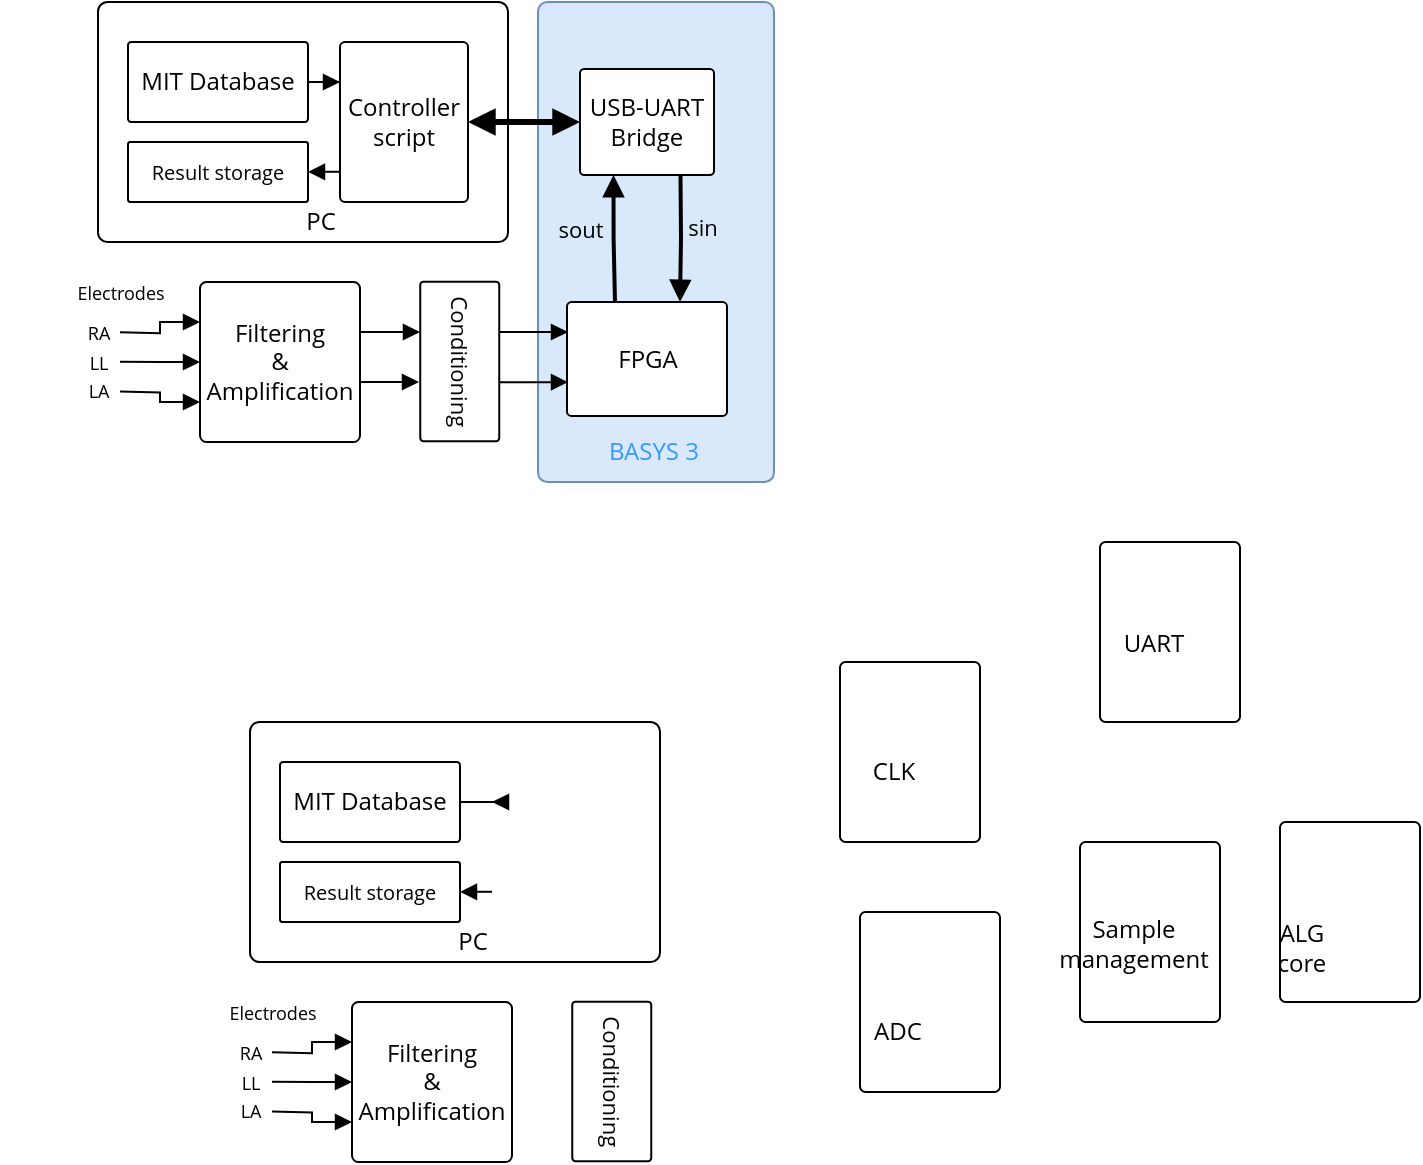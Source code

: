 <mxfile version="20.0.1" type="github"><diagram id="rzP6tae6U1hc_79Av_jn" name="Page-1"><mxGraphModel dx="1186" dy="798" grid="1" gridSize="10" guides="1" tooltips="1" connect="1" arrows="1" fold="1" page="1" pageScale="1" pageWidth="827" pageHeight="1169" math="0" shadow="0"><root><mxCell id="0"/><mxCell id="1" parent="0"/><mxCell id="Vbl4ubo63HSukG35lJOd-6" value="" style="group" parent="1" vertex="1" connectable="0"><mxGeometry x="74" y="60" width="215" height="200" as="geometry"/></mxCell><mxCell id="gfudyUD8hbizQsuXedw7-13" value="&lt;font data-font-src=&quot;https://fonts.googleapis.com/css?family=Open+Sans&quot; face=&quot;Open Sans&quot;&gt;PC&lt;/font&gt;" style="rounded=1;whiteSpace=wrap;html=1;movableLabel=1;arcSize=4;" parent="Vbl4ubo63HSukG35lJOd-6" vertex="1"><mxGeometry x="-15" y="-20" width="205" height="120" as="geometry"><mxPoint x="9" y="50" as="offset"/></mxGeometry></mxCell><mxCell id="Vbl4ubo63HSukG35lJOd-12" value="" style="edgeStyle=orthogonalEdgeStyle;rounded=0;orthogonalLoop=1;jettySize=auto;html=1;fontFamily=Open Sans;fontSource=https%3A%2F%2Ffonts.googleapis.com%2Fcss%3Ffamily%3DOpen%2BSans;entryX=0;entryY=0.25;entryDx=0;entryDy=0;endArrow=block;endFill=1;" parent="Vbl4ubo63HSukG35lJOd-6" source="gfudyUD8hbizQsuXedw7-15" target="gfudyUD8hbizQsuXedw7-14" edge="1"><mxGeometry relative="1" as="geometry"/></mxCell><mxCell id="gfudyUD8hbizQsuXedw7-15" value="&lt;font data-font-src=&quot;https://fonts.googleapis.com/css?family=Open+Sans&quot; face=&quot;Open Sans&quot;&gt;MIT Database&lt;/font&gt;" style="rounded=1;whiteSpace=wrap;html=1;arcSize=4;" parent="Vbl4ubo63HSukG35lJOd-6" vertex="1"><mxGeometry width="90" height="40" as="geometry"/></mxCell><mxCell id="gfudyUD8hbizQsuXedw7-24" value="&lt;font data-font-src=&quot;https://fonts.googleapis.com/css?family=Open+Sans&quot; face=&quot;Open Sans&quot; style=&quot;font-size: 10px&quot;&gt;Result storage&lt;/font&gt;" style="rounded=1;whiteSpace=wrap;html=1;arcSize=4;" parent="Vbl4ubo63HSukG35lJOd-6" vertex="1"><mxGeometry y="50" width="90" height="30" as="geometry"/></mxCell><mxCell id="gfudyUD8hbizQsuXedw7-14" value="&lt;font data-font-src=&quot;https://fonts.googleapis.com/css?family=Open+Sans&quot; face=&quot;Open Sans&quot;&gt;Controller&lt;br&gt;script&lt;br&gt;&lt;/font&gt;" style="rounded=1;whiteSpace=wrap;html=1;imageWidth=24;arcSize=4;" parent="Vbl4ubo63HSukG35lJOd-6" vertex="1"><mxGeometry x="106" width="64" height="80" as="geometry"/></mxCell><mxCell id="Vbl4ubo63HSukG35lJOd-16" value="" style="edgeStyle=orthogonalEdgeStyle;rounded=0;orthogonalLoop=1;jettySize=auto;html=1;fontFamily=Open Sans;fontSource=https%3A%2F%2Ffonts.googleapis.com%2Fcss%3Ffamily%3DOpen%2BSans;entryX=0;entryY=0.25;entryDx=0;entryDy=0;startArrow=block;startFill=1;endArrow=none;endFill=0;" parent="Vbl4ubo63HSukG35lJOd-6" edge="1"><mxGeometry relative="1" as="geometry"><mxPoint x="90" y="64.89" as="sourcePoint"/><mxPoint x="106" y="64.89" as="targetPoint"/></mxGeometry></mxCell><mxCell id="Vbl4ubo63HSukG35lJOd-4" value="" style="group" parent="Vbl4ubo63HSukG35lJOd-6" vertex="1" connectable="0"><mxGeometry x="-64" y="110" width="180" height="90" as="geometry"/></mxCell><mxCell id="gfudyUD8hbizQsuXedw7-17" style="edgeStyle=orthogonalEdgeStyle;rounded=0;orthogonalLoop=1;jettySize=auto;html=1;exitX=0;exitY=0.75;exitDx=0;exitDy=0;fontSize=9;fontColor=#3399FF;startArrow=block;startFill=1;endArrow=none;endFill=0;" parent="Vbl4ubo63HSukG35lJOd-4" source="Tux2hPUuRy_x0GbL0UM1-5" edge="1"><mxGeometry relative="1" as="geometry"><mxPoint x="60" y="64.696" as="targetPoint"/></mxGeometry></mxCell><mxCell id="gfudyUD8hbizQsuXedw7-18" style="edgeStyle=orthogonalEdgeStyle;rounded=0;orthogonalLoop=1;jettySize=auto;html=1;exitX=0;exitY=0.5;exitDx=0;exitDy=0;fontSize=9;fontColor=#3399FF;startArrow=block;startFill=1;endArrow=none;endFill=0;" parent="Vbl4ubo63HSukG35lJOd-4" source="Tux2hPUuRy_x0GbL0UM1-5" edge="1"><mxGeometry relative="1" as="geometry"><mxPoint x="60" y="49.913" as="targetPoint"/></mxGeometry></mxCell><mxCell id="gfudyUD8hbizQsuXedw7-19" style="edgeStyle=orthogonalEdgeStyle;rounded=0;orthogonalLoop=1;jettySize=auto;html=1;exitX=0;exitY=0.25;exitDx=0;exitDy=0;fontSize=9;fontColor=#3399FF;startArrow=block;startFill=1;endArrow=none;endFill=0;" parent="Vbl4ubo63HSukG35lJOd-4" source="Tux2hPUuRy_x0GbL0UM1-5" edge="1"><mxGeometry relative="1" as="geometry"><mxPoint x="60" y="35.13" as="targetPoint"/></mxGeometry></mxCell><mxCell id="Tux2hPUuRy_x0GbL0UM1-5" value="&lt;font face=&quot;Open Sans&quot;&gt;Filtering&lt;br&gt;&amp;amp;&lt;br&gt;Amplification&lt;br&gt;&lt;/font&gt;" style="rounded=1;whiteSpace=wrap;html=1;arcSize=4;" parent="Vbl4ubo63HSukG35lJOd-4" vertex="1"><mxGeometry x="100" y="10" width="80" height="80" as="geometry"/></mxCell><mxCell id="gfudyUD8hbizQsuXedw7-20" value="&lt;font data-font-src=&quot;https://fonts.googleapis.com/css?family=Open+Sans&quot; color=&quot;#000000&quot;&gt;RA&lt;/font&gt;" style="text;html=1;align=center;verticalAlign=middle;resizable=0;points=[];autosize=1;strokeColor=none;fillColor=none;fontSize=9;fontColor=#3399FF;fontFamily=Open Sans;fontSource=https%3A%2F%2Ffonts.googleapis.com%2Fcss%3Ffamily%3DOpen%2BSans;" parent="Vbl4ubo63HSukG35lJOd-4" vertex="1"><mxGeometry x="34" y="26" width="30" height="20" as="geometry"/></mxCell><mxCell id="gfudyUD8hbizQsuXedw7-21" value="&lt;font data-font-src=&quot;https://fonts.googleapis.com/css?family=Open+Sans&quot; color=&quot;#000000&quot;&gt;LL&lt;/font&gt;" style="text;html=1;align=center;verticalAlign=middle;resizable=0;points=[];autosize=1;strokeColor=none;fillColor=none;fontSize=9;fontColor=#3399FF;fontFamily=Open Sans;fontSource=https%3A%2F%2Ffonts.googleapis.com%2Fcss%3Ffamily%3DOpen%2BSans;" parent="Vbl4ubo63HSukG35lJOd-4" vertex="1"><mxGeometry x="39" y="41" width="20" height="20" as="geometry"/></mxCell><mxCell id="gfudyUD8hbizQsuXedw7-22" value="&lt;font data-font-src=&quot;https://fonts.googleapis.com/css?family=Open+Sans&quot; face=&quot;Open Sans&quot; color=&quot;#000000&quot;&gt;LA&lt;/font&gt;" style="text;html=1;align=center;verticalAlign=middle;resizable=0;points=[];autosize=1;strokeColor=none;fillColor=none;fontSize=9;fontColor=#3399FF;" parent="Vbl4ubo63HSukG35lJOd-4" vertex="1"><mxGeometry x="34" y="55" width="30" height="20" as="geometry"/></mxCell><mxCell id="Tux2hPUuRy_x0GbL0UM1-11" value="&lt;font data-font-src=&quot;https://fonts.googleapis.com/css?family=Open+Sans&quot; style=&quot;font-size: 9px;&quot;&gt;Electrodes&lt;/font&gt;" style="text;html=1;align=center;verticalAlign=middle;resizable=0;points=[];autosize=1;strokeColor=none;fillColor=none;fontFamily=Open Sans;fontSource=https%3A%2F%2Ffonts.googleapis.com%2Fcss%3Ffamily%3DOpen%2BSans;fontSize=9;" parent="Vbl4ubo63HSukG35lJOd-4" vertex="1"><mxGeometry x="30" y="6" width="60" height="20" as="geometry"/></mxCell><mxCell id="Vbl4ubo63HSukG35lJOd-26" value="&lt;font style=&quot;font-size: 11px;&quot; face=&quot;Open Sans&quot;&gt;Conditioning&lt;/font&gt;" style="rounded=1;whiteSpace=wrap;html=1;arcSize=4;rotation=90;" parent="Vbl4ubo63HSukG35lJOd-6" vertex="1"><mxGeometry x="126" y="140" width="79.75" height="39.5" as="geometry"/></mxCell><mxCell id="Vbl4ubo63HSukG35lJOd-27" style="edgeStyle=orthogonalEdgeStyle;rounded=0;orthogonalLoop=1;jettySize=auto;html=1;endArrow=block;endFill=1;entryX=0.006;entryY=0.261;entryDx=0;entryDy=0;entryPerimeter=0;" parent="1" edge="1"><mxGeometry relative="1" as="geometry"><mxPoint x="190" y="230" as="sourcePoint"/><mxPoint x="219.51" y="229.617" as="targetPoint"/><Array as="points"/></mxGeometry></mxCell><mxCell id="Vbl4ubo63HSukG35lJOd-28" style="edgeStyle=orthogonalEdgeStyle;rounded=0;orthogonalLoop=1;jettySize=auto;html=1;endArrow=block;endFill=1;entryX=0.006;entryY=0.261;entryDx=0;entryDy=0;entryPerimeter=0;" parent="1" edge="1"><mxGeometry relative="1" as="geometry"><mxPoint x="190" y="205" as="sourcePoint"/><mxPoint x="219.99" y="204.997" as="targetPoint"/></mxGeometry></mxCell><mxCell id="Vbl4ubo63HSukG35lJOd-32" value="" style="group" parent="1" vertex="1" connectable="0"><mxGeometry x="278" y="73.5" width="118" height="347.5" as="geometry"/></mxCell><mxCell id="Tux2hPUuRy_x0GbL0UM1-7" value="Pmod" style="text;html=1;align=center;verticalAlign=middle;resizable=0;points=[];autosize=1;strokeColor=none;fillColor=none;" parent="Vbl4ubo63HSukG35lJOd-32" vertex="1"><mxGeometry x="1" y="121.5" width="50" height="20" as="geometry"/></mxCell><mxCell id="Tux2hPUuRy_x0GbL0UM1-4" value="&lt;font data-font-src=&quot;https://fonts.googleapis.com/css?family=Open+Sans&quot; face=&quot;Open Sans&quot; color=&quot;#3399ff&quot;&gt;BASYS 3&lt;/font&gt;" style="rounded=1;whiteSpace=wrap;html=1;spacingBottom=73;fillColor=#dae8fc;strokeColor=#6c8ebf;movableLabel=1;arcSize=4;" parent="Vbl4ubo63HSukG35lJOd-32" vertex="1"><mxGeometry x="1" y="-33.5" width="118" height="240" as="geometry"><mxPoint x="-1" y="141" as="offset"/></mxGeometry></mxCell><mxCell id="Vbl4ubo63HSukG35lJOd-18" style="edgeStyle=orthogonalEdgeStyle;rounded=0;orthogonalLoop=1;jettySize=auto;html=1;entryX=0.75;entryY=1;entryDx=0;entryDy=0;fontFamily=Open Sans;fontSource=https%3A%2F%2Ffonts.googleapis.com%2Fcss%3Ffamily%3DOpen%2BSans;startArrow=block;startFill=1;endArrow=none;endFill=0;strokeWidth=2;fillColor=default;" parent="Vbl4ubo63HSukG35lJOd-32" target="Tux2hPUuRy_x0GbL0UM1-15" edge="1"><mxGeometry relative="1" as="geometry"><mxPoint x="72" y="116.5" as="sourcePoint"/></mxGeometry></mxCell><mxCell id="Vbl4ubo63HSukG35lJOd-20" value="sin" style="edgeLabel;html=1;align=center;verticalAlign=middle;resizable=0;points=[];fontFamily=Open Sans;labelBackgroundColor=none;" parent="Vbl4ubo63HSukG35lJOd-18" vertex="1" connectable="0"><mxGeometry x="0.179" relative="1" as="geometry"><mxPoint x="10" y="-1" as="offset"/></mxGeometry></mxCell><mxCell id="Vbl4ubo63HSukG35lJOd-1" value="&lt;font data-font-src=&quot;https://fonts.googleapis.com/css?family=Open+Sans&quot; face=&quot;Open Sans&quot;&gt;FPGA&lt;/font&gt;" style="rounded=1;whiteSpace=wrap;html=1;arcSize=4;" parent="Vbl4ubo63HSukG35lJOd-32" vertex="1"><mxGeometry x="15.5" y="116.5" width="80" height="57" as="geometry"/></mxCell><mxCell id="Vbl4ubo63HSukG35lJOd-17" style="edgeStyle=orthogonalEdgeStyle;rounded=0;orthogonalLoop=1;jettySize=auto;html=1;exitX=0.25;exitY=1;exitDx=0;exitDy=0;entryX=0.3;entryY=0.007;entryDx=0;entryDy=0;fontFamily=Open Sans;fontSource=https%3A%2F%2Ffonts.googleapis.com%2Fcss%3Ffamily%3DOpen%2BSans;startArrow=block;startFill=1;endArrow=none;endFill=0;strokeWidth=2;fillColor=default;entryPerimeter=0;" parent="Vbl4ubo63HSukG35lJOd-32" source="Tux2hPUuRy_x0GbL0UM1-15" target="Vbl4ubo63HSukG35lJOd-1" edge="1"><mxGeometry relative="1" as="geometry"/></mxCell><mxCell id="Vbl4ubo63HSukG35lJOd-19" value="sout" style="edgeLabel;html=1;align=center;verticalAlign=middle;resizable=0;points=[];fontFamily=Open Sans;labelBackgroundColor=none;" parent="Vbl4ubo63HSukG35lJOd-17" vertex="1" connectable="0"><mxGeometry x="-0.284" relative="1" as="geometry"><mxPoint x="-17" y="3" as="offset"/></mxGeometry></mxCell><mxCell id="Tux2hPUuRy_x0GbL0UM1-15" value="&lt;font data-font-src=&quot;https://fonts.googleapis.com/css?family=Open+Sans&quot; face=&quot;Open Sans&quot;&gt;USB-UART&lt;br&gt;Bridge&lt;/font&gt;" style="rounded=1;whiteSpace=wrap;html=1;fontFamily=Lucida Console;arcSize=4;" parent="Vbl4ubo63HSukG35lJOd-32" vertex="1"><mxGeometry x="22" width="67" height="53" as="geometry"/></mxCell><mxCell id="Vbl4ubo63HSukG35lJOd-23" style="edgeStyle=orthogonalEdgeStyle;rounded=0;orthogonalLoop=1;jettySize=auto;html=1;exitX=0.5;exitY=1;exitDx=0;exitDy=0;fontFamily=Open Sans;fontSource=https%3A%2F%2Ffonts.googleapis.com%2Fcss%3Ffamily%3DOpen%2BSans;startArrow=classic;startFill=1;endArrow=none;endFill=0;strokeWidth=2;fillColor=default;" parent="Vbl4ubo63HSukG35lJOd-32" source="Tux2hPUuRy_x0GbL0UM1-4" target="Tux2hPUuRy_x0GbL0UM1-4" edge="1"><mxGeometry relative="1" as="geometry"/></mxCell><mxCell id="Vbl4ubo63HSukG35lJOd-7" style="edgeStyle=orthogonalEdgeStyle;rounded=0;orthogonalLoop=1;jettySize=auto;html=1;exitX=1;exitY=0.5;exitDx=0;exitDy=0;entryX=0;entryY=0.5;entryDx=0;entryDy=0;fontFamily=Open Sans;fontSource=https%3A%2F%2Ffonts.googleapis.com%2Fcss%3Ffamily%3DOpen%2BSans;startArrow=block;startFill=1;strokeWidth=3;endArrow=block;endFill=1;" parent="1" source="gfudyUD8hbizQsuXedw7-14" target="Tux2hPUuRy_x0GbL0UM1-15" edge="1"><mxGeometry relative="1" as="geometry"/></mxCell><mxCell id="gfudyUD8hbizQsuXedw7-6" style="edgeStyle=orthogonalEdgeStyle;rounded=0;orthogonalLoop=1;jettySize=auto;html=1;endArrow=block;endFill=1;entryX=0.006;entryY=0.261;entryDx=0;entryDy=0;entryPerimeter=0;" parent="1" target="Vbl4ubo63HSukG35lJOd-1" edge="1"><mxGeometry relative="1" as="geometry"><mxPoint x="260" y="205" as="sourcePoint"/><mxPoint x="250" y="210" as="targetPoint"/></mxGeometry></mxCell><mxCell id="Vbl4ubo63HSukG35lJOd-33" style="edgeStyle=orthogonalEdgeStyle;rounded=0;orthogonalLoop=1;jettySize=auto;html=1;endArrow=block;endFill=1;entryX=0.006;entryY=0.261;entryDx=0;entryDy=0;entryPerimeter=0;" parent="1" edge="1"><mxGeometry relative="1" as="geometry"><mxPoint x="260" y="230.12" as="sourcePoint"/><mxPoint x="293.98" y="229.997" as="targetPoint"/></mxGeometry></mxCell><mxCell id="R5PjBPIYr9uGLwAGqdFN-1" value="" style="group" vertex="1" connectable="0" parent="1"><mxGeometry x="150" y="420" width="215" height="200" as="geometry"/></mxCell><mxCell id="R5PjBPIYr9uGLwAGqdFN-2" value="&lt;font data-font-src=&quot;https://fonts.googleapis.com/css?family=Open+Sans&quot; face=&quot;Open Sans&quot;&gt;PC&lt;/font&gt;" style="rounded=1;whiteSpace=wrap;html=1;movableLabel=1;arcSize=4;" vertex="1" parent="R5PjBPIYr9uGLwAGqdFN-1"><mxGeometry x="-15" y="-20" width="205" height="120" as="geometry"><mxPoint x="9" y="50" as="offset"/></mxGeometry></mxCell><mxCell id="R5PjBPIYr9uGLwAGqdFN-3" value="" style="edgeStyle=orthogonalEdgeStyle;rounded=0;orthogonalLoop=1;jettySize=auto;html=1;fontFamily=Open Sans;fontSource=https%3A%2F%2Ffonts.googleapis.com%2Fcss%3Ffamily%3DOpen%2BSans;entryX=0;entryY=0.25;entryDx=0;entryDy=0;endArrow=block;endFill=1;" edge="1" parent="R5PjBPIYr9uGLwAGqdFN-1" source="R5PjBPIYr9uGLwAGqdFN-4"><mxGeometry relative="1" as="geometry"><mxPoint x="106" y="20" as="targetPoint"/></mxGeometry></mxCell><mxCell id="R5PjBPIYr9uGLwAGqdFN-4" value="&lt;font data-font-src=&quot;https://fonts.googleapis.com/css?family=Open+Sans&quot; face=&quot;Open Sans&quot;&gt;MIT Database&lt;/font&gt;" style="rounded=1;whiteSpace=wrap;html=1;arcSize=4;" vertex="1" parent="R5PjBPIYr9uGLwAGqdFN-1"><mxGeometry width="90" height="40" as="geometry"/></mxCell><mxCell id="R5PjBPIYr9uGLwAGqdFN-5" value="&lt;font data-font-src=&quot;https://fonts.googleapis.com/css?family=Open+Sans&quot; face=&quot;Open Sans&quot; style=&quot;font-size: 10px&quot;&gt;Result storage&lt;/font&gt;" style="rounded=1;whiteSpace=wrap;html=1;arcSize=4;" vertex="1" parent="R5PjBPIYr9uGLwAGqdFN-1"><mxGeometry y="50" width="90" height="30" as="geometry"/></mxCell><mxCell id="R5PjBPIYr9uGLwAGqdFN-7" value="" style="edgeStyle=orthogonalEdgeStyle;rounded=0;orthogonalLoop=1;jettySize=auto;html=1;fontFamily=Open Sans;fontSource=https%3A%2F%2Ffonts.googleapis.com%2Fcss%3Ffamily%3DOpen%2BSans;entryX=0;entryY=0.25;entryDx=0;entryDy=0;startArrow=block;startFill=1;endArrow=none;endFill=0;" edge="1" parent="R5PjBPIYr9uGLwAGqdFN-1"><mxGeometry relative="1" as="geometry"><mxPoint x="90" y="64.89" as="sourcePoint"/><mxPoint x="106" y="64.89" as="targetPoint"/></mxGeometry></mxCell><mxCell id="R5PjBPIYr9uGLwAGqdFN-8" value="" style="group" vertex="1" connectable="0" parent="R5PjBPIYr9uGLwAGqdFN-1"><mxGeometry x="-64" y="110" width="180" height="90" as="geometry"/></mxCell><mxCell id="R5PjBPIYr9uGLwAGqdFN-9" style="edgeStyle=orthogonalEdgeStyle;rounded=0;orthogonalLoop=1;jettySize=auto;html=1;exitX=0;exitY=0.75;exitDx=0;exitDy=0;fontSize=9;fontColor=#3399FF;startArrow=block;startFill=1;endArrow=none;endFill=0;" edge="1" parent="R5PjBPIYr9uGLwAGqdFN-8" source="R5PjBPIYr9uGLwAGqdFN-12"><mxGeometry relative="1" as="geometry"><mxPoint x="60" y="64.696" as="targetPoint"/></mxGeometry></mxCell><mxCell id="R5PjBPIYr9uGLwAGqdFN-10" style="edgeStyle=orthogonalEdgeStyle;rounded=0;orthogonalLoop=1;jettySize=auto;html=1;exitX=0;exitY=0.5;exitDx=0;exitDy=0;fontSize=9;fontColor=#3399FF;startArrow=block;startFill=1;endArrow=none;endFill=0;" edge="1" parent="R5PjBPIYr9uGLwAGqdFN-8" source="R5PjBPIYr9uGLwAGqdFN-12"><mxGeometry relative="1" as="geometry"><mxPoint x="60" y="49.913" as="targetPoint"/></mxGeometry></mxCell><mxCell id="R5PjBPIYr9uGLwAGqdFN-11" style="edgeStyle=orthogonalEdgeStyle;rounded=0;orthogonalLoop=1;jettySize=auto;html=1;exitX=0;exitY=0.25;exitDx=0;exitDy=0;fontSize=9;fontColor=#3399FF;startArrow=block;startFill=1;endArrow=none;endFill=0;" edge="1" parent="R5PjBPIYr9uGLwAGqdFN-8" source="R5PjBPIYr9uGLwAGqdFN-12"><mxGeometry relative="1" as="geometry"><mxPoint x="60" y="35.13" as="targetPoint"/></mxGeometry></mxCell><mxCell id="R5PjBPIYr9uGLwAGqdFN-12" value="&lt;font face=&quot;Open Sans&quot;&gt;Filtering&lt;br&gt;&amp;amp;&lt;br&gt;Amplification&lt;br&gt;&lt;/font&gt;" style="rounded=1;whiteSpace=wrap;html=1;arcSize=4;" vertex="1" parent="R5PjBPIYr9uGLwAGqdFN-8"><mxGeometry x="100" y="10" width="80" height="80" as="geometry"/></mxCell><mxCell id="R5PjBPIYr9uGLwAGqdFN-13" value="&lt;font data-font-src=&quot;https://fonts.googleapis.com/css?family=Open+Sans&quot; color=&quot;#000000&quot;&gt;RA&lt;/font&gt;" style="text;html=1;align=center;verticalAlign=middle;resizable=0;points=[];autosize=1;strokeColor=none;fillColor=none;fontSize=9;fontColor=#3399FF;fontFamily=Open Sans;fontSource=https%3A%2F%2Ffonts.googleapis.com%2Fcss%3Ffamily%3DOpen%2BSans;" vertex="1" parent="R5PjBPIYr9uGLwAGqdFN-8"><mxGeometry x="34" y="26" width="30" height="20" as="geometry"/></mxCell><mxCell id="R5PjBPIYr9uGLwAGqdFN-14" value="&lt;font data-font-src=&quot;https://fonts.googleapis.com/css?family=Open+Sans&quot; color=&quot;#000000&quot;&gt;LL&lt;/font&gt;" style="text;html=1;align=center;verticalAlign=middle;resizable=0;points=[];autosize=1;strokeColor=none;fillColor=none;fontSize=9;fontColor=#3399FF;fontFamily=Open Sans;fontSource=https%3A%2F%2Ffonts.googleapis.com%2Fcss%3Ffamily%3DOpen%2BSans;" vertex="1" parent="R5PjBPIYr9uGLwAGqdFN-8"><mxGeometry x="39" y="41" width="20" height="20" as="geometry"/></mxCell><mxCell id="R5PjBPIYr9uGLwAGqdFN-15" value="&lt;font data-font-src=&quot;https://fonts.googleapis.com/css?family=Open+Sans&quot; face=&quot;Open Sans&quot; color=&quot;#000000&quot;&gt;LA&lt;/font&gt;" style="text;html=1;align=center;verticalAlign=middle;resizable=0;points=[];autosize=1;strokeColor=none;fillColor=none;fontSize=9;fontColor=#3399FF;" vertex="1" parent="R5PjBPIYr9uGLwAGqdFN-8"><mxGeometry x="34" y="55" width="30" height="20" as="geometry"/></mxCell><mxCell id="R5PjBPIYr9uGLwAGqdFN-16" value="&lt;font data-font-src=&quot;https://fonts.googleapis.com/css?family=Open+Sans&quot; style=&quot;font-size: 9px;&quot;&gt;Electrodes&lt;/font&gt;" style="text;html=1;align=center;verticalAlign=middle;resizable=0;points=[];autosize=1;strokeColor=none;fillColor=none;fontFamily=Open Sans;fontSource=https%3A%2F%2Ffonts.googleapis.com%2Fcss%3Ffamily%3DOpen%2BSans;fontSize=9;" vertex="1" parent="R5PjBPIYr9uGLwAGqdFN-8"><mxGeometry x="30" y="6" width="60" height="20" as="geometry"/></mxCell><mxCell id="R5PjBPIYr9uGLwAGqdFN-17" value="&lt;font style=&quot;font-size: 11px;&quot; face=&quot;Open Sans&quot;&gt;Conditioning&lt;/font&gt;" style="rounded=1;whiteSpace=wrap;html=1;arcSize=4;rotation=90;" vertex="1" parent="R5PjBPIYr9uGLwAGqdFN-1"><mxGeometry x="126" y="140" width="79.75" height="39.5" as="geometry"/></mxCell><mxCell id="R5PjBPIYr9uGLwAGqdFN-18" value="&lt;font data-font-src=&quot;https://fonts.googleapis.com/css?family=Open+Sans&quot; face=&quot;Open Sans&quot;&gt;CLK&lt;/font&gt;" style="rounded=1;whiteSpace=wrap;html=1;movableLabel=1;arcSize=4;" vertex="1" parent="1"><mxGeometry x="430" y="370" width="70" height="90" as="geometry"><mxPoint x="-8" y="10" as="offset"/></mxGeometry></mxCell><mxCell id="R5PjBPIYr9uGLwAGqdFN-19" value="&lt;font face=&quot;Open Sans&quot;&gt;ADC&lt;/font&gt;" style="rounded=1;whiteSpace=wrap;html=1;movableLabel=1;arcSize=4;" vertex="1" parent="1"><mxGeometry x="440" y="495" width="70" height="90" as="geometry"><mxPoint x="-16" y="15" as="offset"/></mxGeometry></mxCell><mxCell id="R5PjBPIYr9uGLwAGqdFN-20" value="&lt;font face=&quot;Open Sans&quot;&gt;ALG&lt;br&gt;core&lt;br&gt;&lt;/font&gt;" style="rounded=1;whiteSpace=wrap;html=1;movableLabel=1;arcSize=4;" vertex="1" parent="1"><mxGeometry x="650" y="450" width="70" height="90" as="geometry"><mxPoint x="-24" y="18" as="offset"/></mxGeometry></mxCell><mxCell id="R5PjBPIYr9uGLwAGqdFN-21" value="&lt;font face=&quot;Open Sans&quot;&gt;Sample management&lt;br&gt;&lt;/font&gt;" style="rounded=1;whiteSpace=wrap;html=1;movableLabel=1;arcSize=4;" vertex="1" parent="1"><mxGeometry x="550" y="460" width="70" height="90" as="geometry"><mxPoint x="-8" y="6" as="offset"/></mxGeometry></mxCell><mxCell id="R5PjBPIYr9uGLwAGqdFN-22" value="&lt;font face=&quot;Open Sans&quot;&gt;UART&lt;br&gt;&lt;/font&gt;" style="rounded=1;whiteSpace=wrap;html=1;movableLabel=1;arcSize=4;" vertex="1" parent="1"><mxGeometry x="560" y="310" width="70" height="90" as="geometry"><mxPoint x="-8" y="6" as="offset"/></mxGeometry></mxCell></root></mxGraphModel></diagram></mxfile>